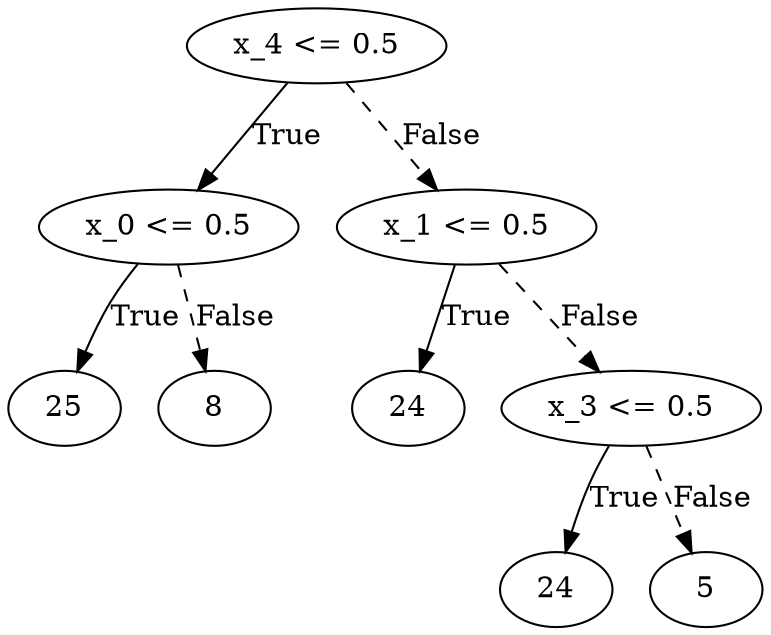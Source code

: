 digraph {
0 [label="x_4 <= 0.5"];
1 [label="x_0 <= 0.5"];
2 [label="25"];
1 -> 2 [label="True"];
3 [label="8"];
1 -> 3 [style="dashed", label="False"];
0 -> 1 [label="True"];
4 [label="x_1 <= 0.5"];
5 [label="24"];
4 -> 5 [label="True"];
6 [label="x_3 <= 0.5"];
7 [label="24"];
6 -> 7 [label="True"];
8 [label="5"];
6 -> 8 [style="dashed", label="False"];
4 -> 6 [style="dashed", label="False"];
0 -> 4 [style="dashed", label="False"];

}